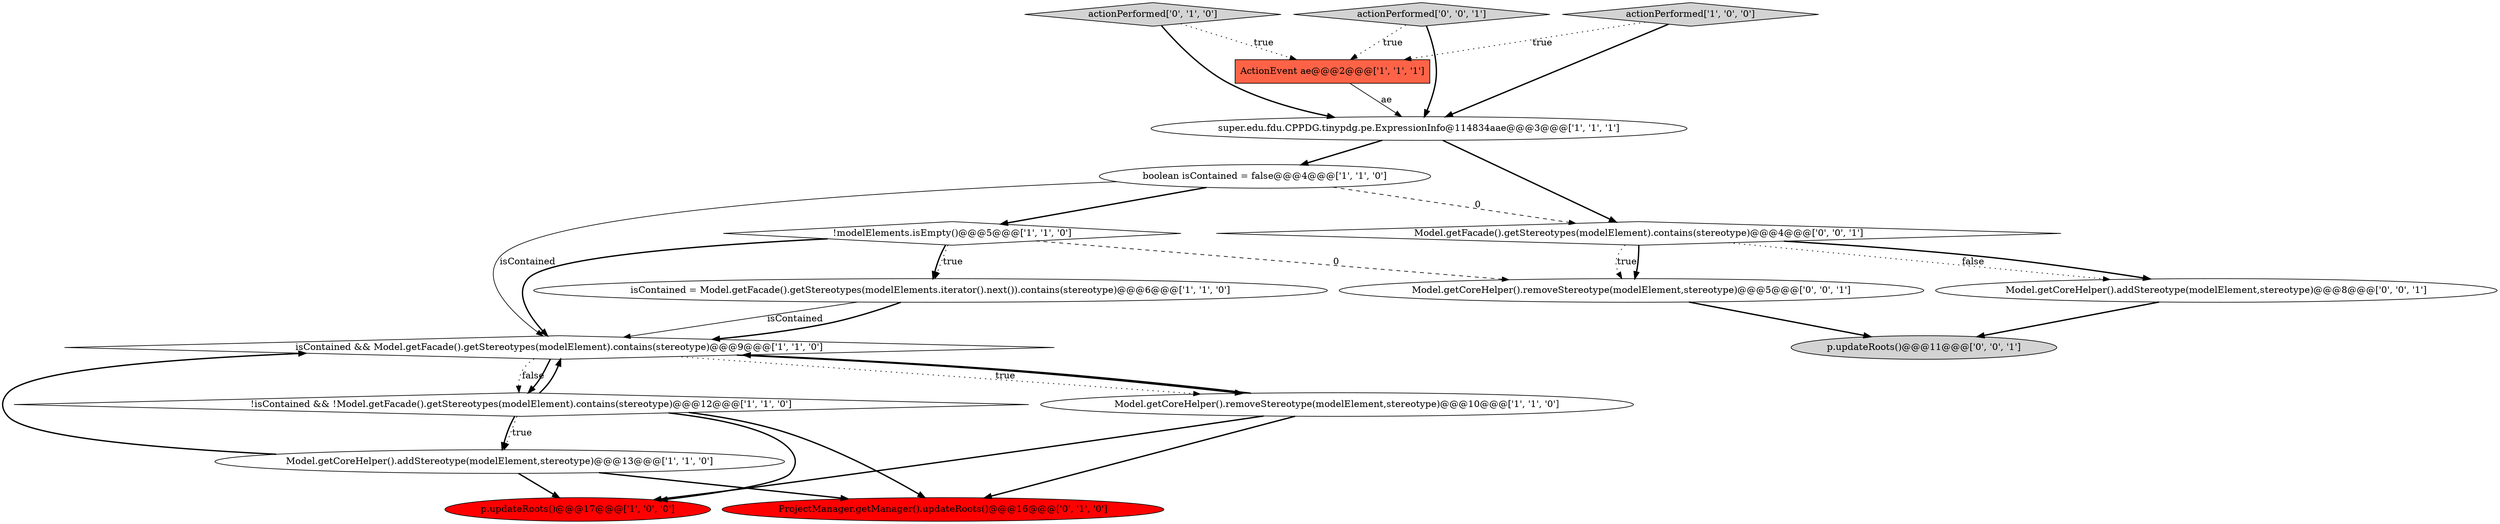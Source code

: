 digraph {
11 [style = filled, label = "actionPerformed['0', '1', '0']", fillcolor = lightgray, shape = diamond image = "AAA0AAABBB2BBB"];
7 [style = filled, label = "p.updateRoots()@@@17@@@['1', '0', '0']", fillcolor = red, shape = ellipse image = "AAA1AAABBB1BBB"];
12 [style = filled, label = "ProjectManager.getManager().updateRoots()@@@16@@@['0', '1', '0']", fillcolor = red, shape = ellipse image = "AAA1AAABBB2BBB"];
6 [style = filled, label = "Model.getCoreHelper().addStereotype(modelElement,stereotype)@@@13@@@['1', '1', '0']", fillcolor = white, shape = ellipse image = "AAA0AAABBB1BBB"];
13 [style = filled, label = "actionPerformed['0', '0', '1']", fillcolor = lightgray, shape = diamond image = "AAA0AAABBB3BBB"];
9 [style = filled, label = "actionPerformed['1', '0', '0']", fillcolor = lightgray, shape = diamond image = "AAA0AAABBB1BBB"];
5 [style = filled, label = "boolean isContained = false@@@4@@@['1', '1', '0']", fillcolor = white, shape = ellipse image = "AAA0AAABBB1BBB"];
1 [style = filled, label = "super.edu.fdu.CPPDG.tinypdg.pe.ExpressionInfo@114834aae@@@3@@@['1', '1', '1']", fillcolor = white, shape = ellipse image = "AAA0AAABBB1BBB"];
0 [style = filled, label = "ActionEvent ae@@@2@@@['1', '1', '1']", fillcolor = tomato, shape = box image = "AAA0AAABBB1BBB"];
8 [style = filled, label = "isContained && Model.getFacade().getStereotypes(modelElement).contains(stereotype)@@@9@@@['1', '1', '0']", fillcolor = white, shape = diamond image = "AAA0AAABBB1BBB"];
16 [style = filled, label = "p.updateRoots()@@@11@@@['0', '0', '1']", fillcolor = lightgray, shape = ellipse image = "AAA0AAABBB3BBB"];
4 [style = filled, label = "isContained = Model.getFacade().getStereotypes(modelElements.iterator().next()).contains(stereotype)@@@6@@@['1', '1', '0']", fillcolor = white, shape = ellipse image = "AAA0AAABBB1BBB"];
3 [style = filled, label = "!isContained && !Model.getFacade().getStereotypes(modelElement).contains(stereotype)@@@12@@@['1', '1', '0']", fillcolor = white, shape = diamond image = "AAA0AAABBB1BBB"];
2 [style = filled, label = "Model.getCoreHelper().removeStereotype(modelElement,stereotype)@@@10@@@['1', '1', '0']", fillcolor = white, shape = ellipse image = "AAA0AAABBB1BBB"];
10 [style = filled, label = "!modelElements.isEmpty()@@@5@@@['1', '1', '0']", fillcolor = white, shape = diamond image = "AAA0AAABBB1BBB"];
15 [style = filled, label = "Model.getCoreHelper().removeStereotype(modelElement,stereotype)@@@5@@@['0', '0', '1']", fillcolor = white, shape = ellipse image = "AAA0AAABBB3BBB"];
17 [style = filled, label = "Model.getCoreHelper().addStereotype(modelElement,stereotype)@@@8@@@['0', '0', '1']", fillcolor = white, shape = ellipse image = "AAA0AAABBB3BBB"];
14 [style = filled, label = "Model.getFacade().getStereotypes(modelElement).contains(stereotype)@@@4@@@['0', '0', '1']", fillcolor = white, shape = diamond image = "AAA0AAABBB3BBB"];
1->5 [style = bold, label=""];
10->15 [style = dashed, label="0"];
5->10 [style = bold, label=""];
0->1 [style = solid, label="ae"];
14->17 [style = dotted, label="false"];
8->3 [style = dotted, label="false"];
9->0 [style = dotted, label="true"];
5->14 [style = dashed, label="0"];
5->8 [style = solid, label="isContained"];
11->1 [style = bold, label=""];
8->2 [style = dotted, label="true"];
8->3 [style = bold, label=""];
3->6 [style = bold, label=""];
14->17 [style = bold, label=""];
3->12 [style = bold, label=""];
3->6 [style = dotted, label="true"];
15->16 [style = bold, label=""];
13->1 [style = bold, label=""];
2->12 [style = bold, label=""];
14->15 [style = dotted, label="true"];
4->8 [style = solid, label="isContained"];
10->8 [style = bold, label=""];
8->2 [style = bold, label=""];
3->7 [style = bold, label=""];
13->0 [style = dotted, label="true"];
3->8 [style = bold, label=""];
11->0 [style = dotted, label="true"];
6->8 [style = bold, label=""];
10->4 [style = bold, label=""];
4->8 [style = bold, label=""];
1->14 [style = bold, label=""];
14->15 [style = bold, label=""];
2->7 [style = bold, label=""];
10->4 [style = dotted, label="true"];
6->7 [style = bold, label=""];
9->1 [style = bold, label=""];
17->16 [style = bold, label=""];
2->8 [style = bold, label=""];
6->12 [style = bold, label=""];
}
